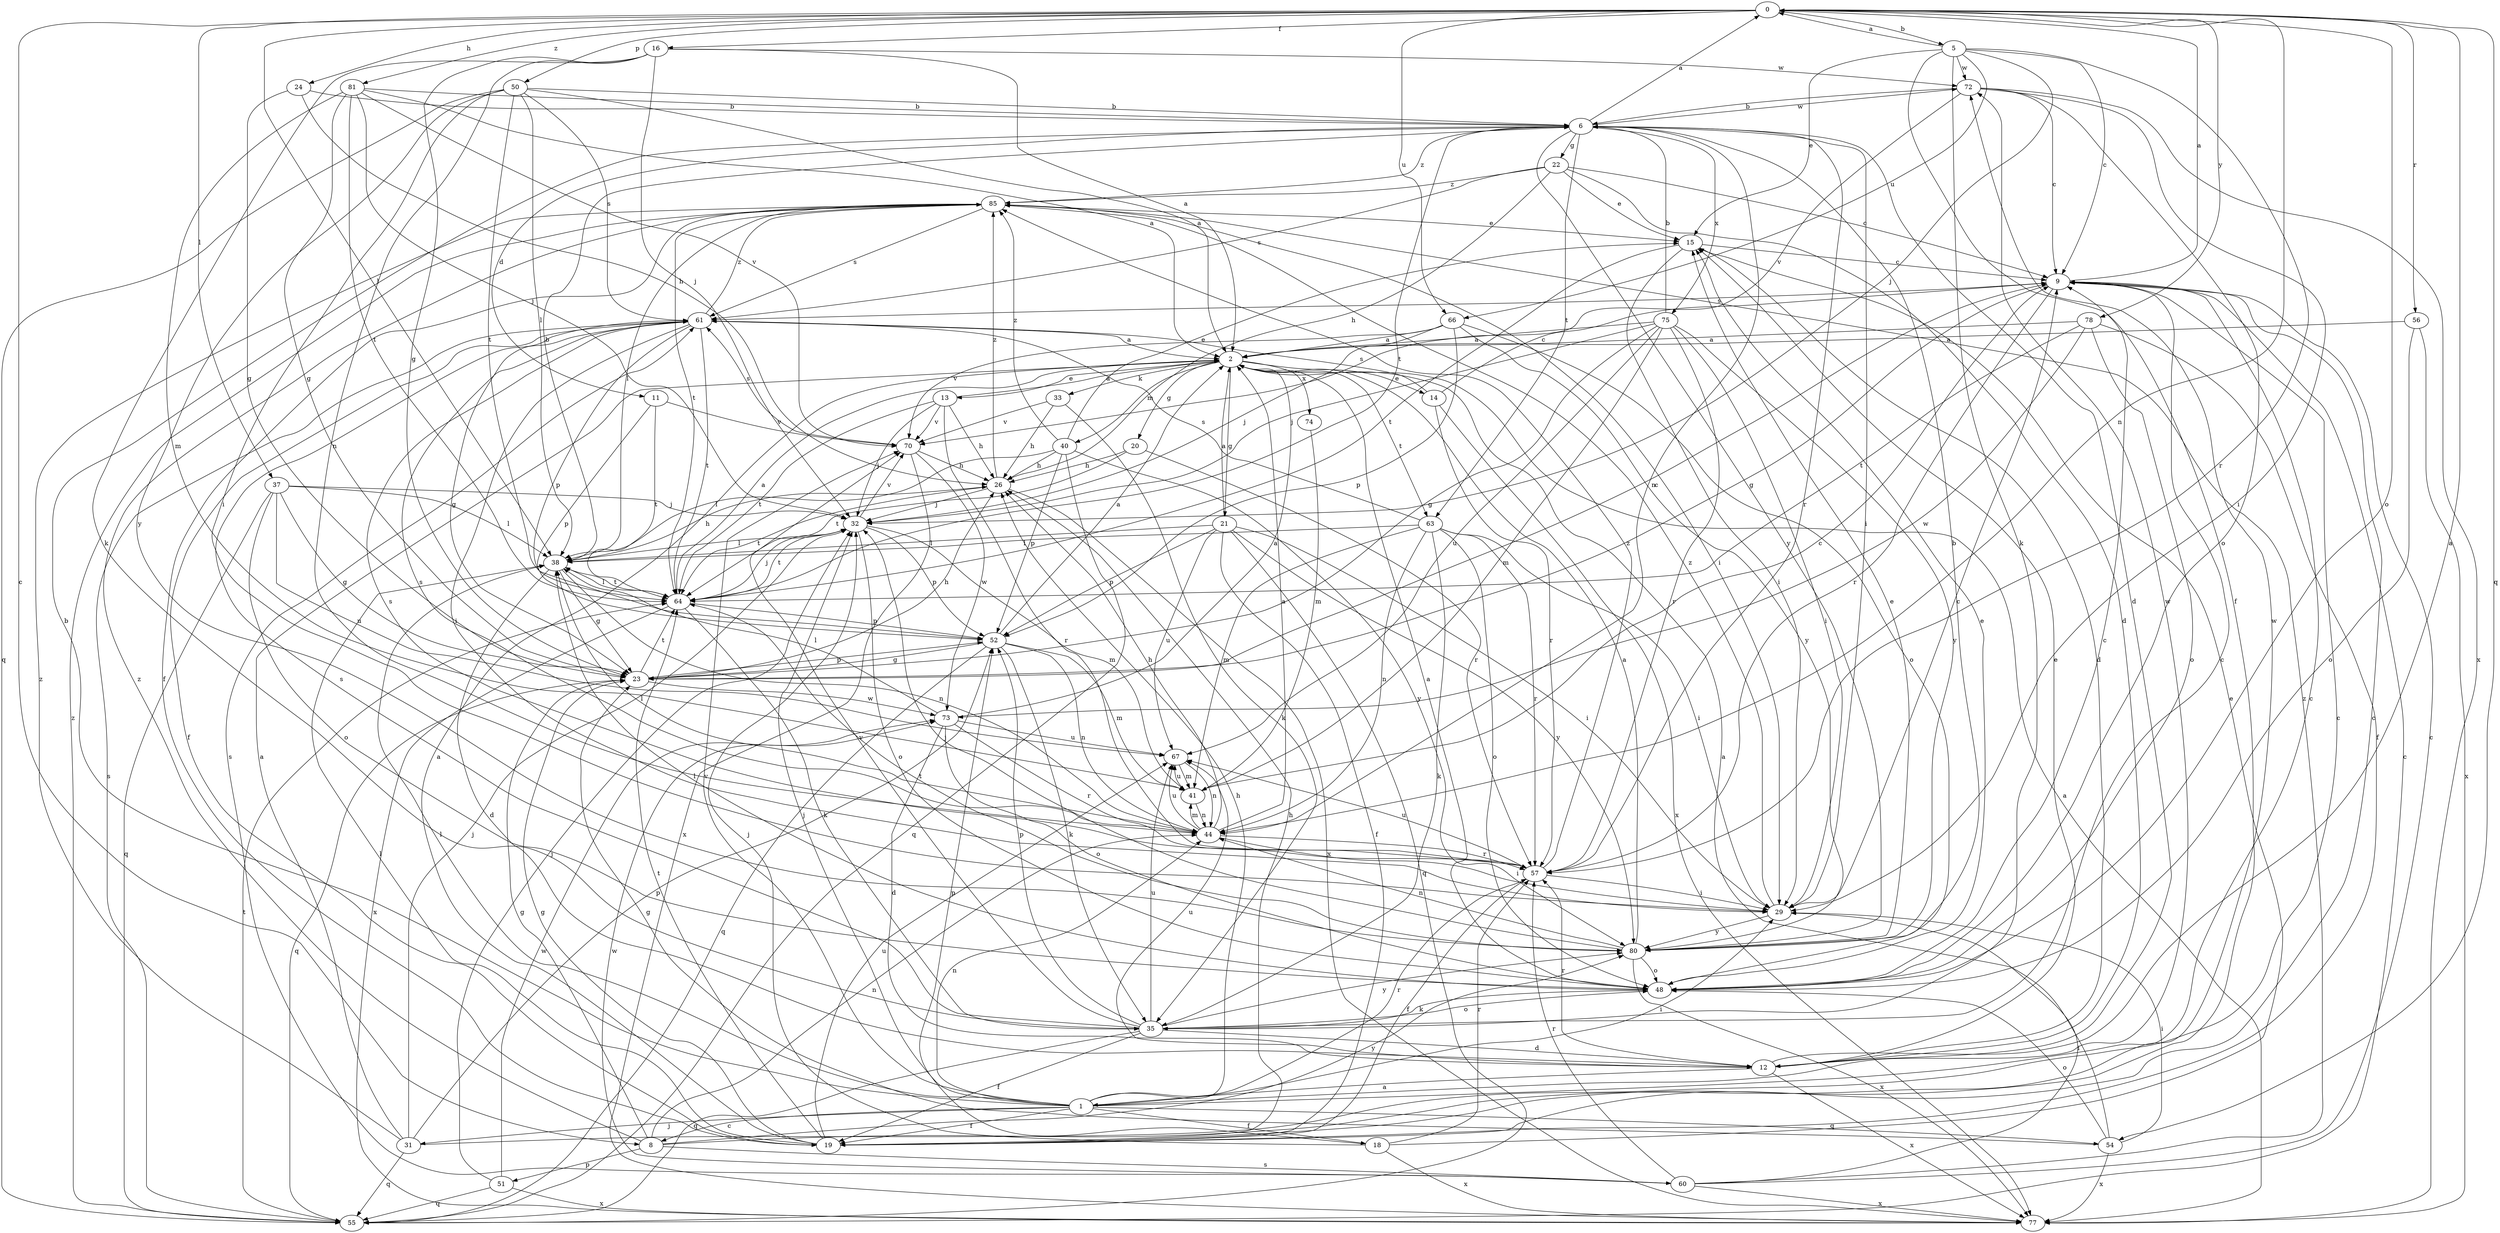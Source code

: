 strict digraph  {
0;
1;
2;
5;
6;
8;
9;
11;
12;
13;
14;
15;
16;
18;
19;
20;
21;
22;
23;
24;
26;
29;
31;
32;
33;
35;
37;
38;
40;
41;
44;
48;
50;
51;
52;
54;
55;
56;
57;
60;
61;
63;
64;
66;
67;
70;
72;
73;
74;
75;
77;
78;
80;
81;
85;
0 -> 5  [label=b];
0 -> 8  [label=c];
0 -> 16  [label=f];
0 -> 24  [label=h];
0 -> 37  [label=l];
0 -> 38  [label=l];
0 -> 44  [label=n];
0 -> 48  [label=o];
0 -> 50  [label=p];
0 -> 54  [label=q];
0 -> 56  [label=r];
0 -> 66  [label=u];
0 -> 78  [label=y];
0 -> 81  [label=z];
1 -> 6  [label=b];
1 -> 8  [label=c];
1 -> 9  [label=c];
1 -> 18  [label=f];
1 -> 19  [label=f];
1 -> 26  [label=h];
1 -> 29  [label=i];
1 -> 31  [label=j];
1 -> 32  [label=j];
1 -> 38  [label=l];
1 -> 44  [label=n];
1 -> 54  [label=q];
1 -> 57  [label=r];
1 -> 70  [label=v];
1 -> 72  [label=w];
2 -> 13  [label=e];
2 -> 14  [label=e];
2 -> 20  [label=g];
2 -> 21  [label=g];
2 -> 33  [label=k];
2 -> 40  [label=m];
2 -> 63  [label=t];
2 -> 74  [label=x];
5 -> 0  [label=a];
5 -> 9  [label=c];
5 -> 15  [label=e];
5 -> 19  [label=f];
5 -> 32  [label=j];
5 -> 35  [label=k];
5 -> 57  [label=r];
5 -> 66  [label=u];
5 -> 72  [label=w];
6 -> 0  [label=a];
6 -> 11  [label=d];
6 -> 12  [label=d];
6 -> 22  [label=g];
6 -> 29  [label=i];
6 -> 44  [label=n];
6 -> 57  [label=r];
6 -> 63  [label=t];
6 -> 64  [label=t];
6 -> 72  [label=w];
6 -> 75  [label=x];
6 -> 80  [label=y];
6 -> 85  [label=z];
8 -> 23  [label=g];
8 -> 44  [label=n];
8 -> 51  [label=p];
8 -> 60  [label=s];
8 -> 72  [label=w];
8 -> 80  [label=y];
8 -> 85  [label=z];
9 -> 0  [label=a];
9 -> 23  [label=g];
9 -> 57  [label=r];
9 -> 61  [label=s];
11 -> 52  [label=p];
11 -> 64  [label=t];
11 -> 70  [label=v];
12 -> 0  [label=a];
12 -> 1  [label=a];
12 -> 15  [label=e];
12 -> 57  [label=r];
12 -> 67  [label=u];
12 -> 77  [label=x];
13 -> 2  [label=a];
13 -> 26  [label=h];
13 -> 32  [label=j];
13 -> 57  [label=r];
13 -> 64  [label=t];
13 -> 70  [label=v];
14 -> 9  [label=c];
14 -> 57  [label=r];
14 -> 61  [label=s];
14 -> 77  [label=x];
15 -> 9  [label=c];
15 -> 12  [label=d];
15 -> 29  [label=i];
15 -> 64  [label=t];
16 -> 2  [label=a];
16 -> 23  [label=g];
16 -> 32  [label=j];
16 -> 35  [label=k];
16 -> 44  [label=n];
16 -> 72  [label=w];
18 -> 15  [label=e];
18 -> 32  [label=j];
18 -> 52  [label=p];
18 -> 57  [label=r];
18 -> 77  [label=x];
19 -> 2  [label=a];
19 -> 9  [label=c];
19 -> 23  [label=g];
19 -> 26  [label=h];
19 -> 38  [label=l];
19 -> 64  [label=t];
19 -> 67  [label=u];
20 -> 26  [label=h];
20 -> 57  [label=r];
20 -> 64  [label=t];
21 -> 2  [label=a];
21 -> 19  [label=f];
21 -> 29  [label=i];
21 -> 38  [label=l];
21 -> 52  [label=p];
21 -> 55  [label=q];
21 -> 67  [label=u];
21 -> 80  [label=y];
22 -> 9  [label=c];
22 -> 12  [label=d];
22 -> 15  [label=e];
22 -> 26  [label=h];
22 -> 61  [label=s];
22 -> 85  [label=z];
23 -> 9  [label=c];
23 -> 26  [label=h];
23 -> 52  [label=p];
23 -> 55  [label=q];
23 -> 64  [label=t];
23 -> 73  [label=w];
24 -> 6  [label=b];
24 -> 23  [label=g];
24 -> 26  [label=h];
26 -> 32  [label=j];
26 -> 64  [label=t];
26 -> 77  [label=x];
26 -> 85  [label=z];
29 -> 9  [label=c];
29 -> 80  [label=y];
29 -> 85  [label=z];
31 -> 2  [label=a];
31 -> 9  [label=c];
31 -> 32  [label=j];
31 -> 52  [label=p];
31 -> 55  [label=q];
31 -> 85  [label=z];
32 -> 38  [label=l];
32 -> 41  [label=m];
32 -> 48  [label=o];
32 -> 52  [label=p];
32 -> 64  [label=t];
32 -> 70  [label=v];
33 -> 26  [label=h];
33 -> 35  [label=k];
33 -> 70  [label=v];
35 -> 9  [label=c];
35 -> 12  [label=d];
35 -> 19  [label=f];
35 -> 48  [label=o];
35 -> 52  [label=p];
35 -> 55  [label=q];
35 -> 61  [label=s];
35 -> 67  [label=u];
35 -> 70  [label=v];
35 -> 80  [label=y];
37 -> 23  [label=g];
37 -> 32  [label=j];
37 -> 38  [label=l];
37 -> 48  [label=o];
37 -> 55  [label=q];
37 -> 67  [label=u];
38 -> 6  [label=b];
38 -> 12  [label=d];
38 -> 23  [label=g];
38 -> 26  [label=h];
38 -> 44  [label=n];
38 -> 64  [label=t];
40 -> 15  [label=e];
40 -> 26  [label=h];
40 -> 38  [label=l];
40 -> 52  [label=p];
40 -> 55  [label=q];
40 -> 80  [label=y];
40 -> 85  [label=z];
41 -> 9  [label=c];
41 -> 44  [label=n];
41 -> 67  [label=u];
44 -> 2  [label=a];
44 -> 26  [label=h];
44 -> 29  [label=i];
44 -> 38  [label=l];
44 -> 41  [label=m];
44 -> 57  [label=r];
44 -> 61  [label=s];
44 -> 67  [label=u];
48 -> 2  [label=a];
48 -> 9  [label=c];
48 -> 15  [label=e];
48 -> 35  [label=k];
48 -> 38  [label=l];
50 -> 2  [label=a];
50 -> 6  [label=b];
50 -> 29  [label=i];
50 -> 38  [label=l];
50 -> 55  [label=q];
50 -> 61  [label=s];
50 -> 64  [label=t];
50 -> 80  [label=y];
51 -> 32  [label=j];
51 -> 55  [label=q];
51 -> 73  [label=w];
51 -> 77  [label=x];
52 -> 2  [label=a];
52 -> 23  [label=g];
52 -> 35  [label=k];
52 -> 41  [label=m];
52 -> 44  [label=n];
52 -> 55  [label=q];
54 -> 2  [label=a];
54 -> 23  [label=g];
54 -> 29  [label=i];
54 -> 48  [label=o];
54 -> 77  [label=x];
55 -> 9  [label=c];
55 -> 61  [label=s];
55 -> 64  [label=t];
55 -> 85  [label=z];
56 -> 2  [label=a];
56 -> 48  [label=o];
56 -> 77  [label=x];
57 -> 19  [label=f];
57 -> 29  [label=i];
57 -> 61  [label=s];
57 -> 67  [label=u];
57 -> 85  [label=z];
60 -> 9  [label=c];
60 -> 29  [label=i];
60 -> 57  [label=r];
60 -> 61  [label=s];
60 -> 73  [label=w];
60 -> 77  [label=x];
60 -> 85  [label=z];
61 -> 2  [label=a];
61 -> 19  [label=f];
61 -> 23  [label=g];
61 -> 29  [label=i];
61 -> 52  [label=p];
61 -> 64  [label=t];
61 -> 85  [label=z];
63 -> 29  [label=i];
63 -> 35  [label=k];
63 -> 38  [label=l];
63 -> 41  [label=m];
63 -> 44  [label=n];
63 -> 48  [label=o];
63 -> 57  [label=r];
63 -> 61  [label=s];
64 -> 2  [label=a];
64 -> 32  [label=j];
64 -> 35  [label=k];
64 -> 38  [label=l];
64 -> 52  [label=p];
64 -> 77  [label=x];
66 -> 2  [label=a];
66 -> 32  [label=j];
66 -> 48  [label=o];
66 -> 52  [label=p];
66 -> 70  [label=v];
66 -> 80  [label=y];
67 -> 41  [label=m];
67 -> 44  [label=n];
70 -> 26  [label=h];
70 -> 61  [label=s];
70 -> 73  [label=w];
70 -> 77  [label=x];
72 -> 6  [label=b];
72 -> 9  [label=c];
72 -> 29  [label=i];
72 -> 48  [label=o];
72 -> 70  [label=v];
72 -> 77  [label=x];
73 -> 2  [label=a];
73 -> 12  [label=d];
73 -> 38  [label=l];
73 -> 48  [label=o];
73 -> 57  [label=r];
73 -> 67  [label=u];
74 -> 41  [label=m];
75 -> 2  [label=a];
75 -> 6  [label=b];
75 -> 23  [label=g];
75 -> 29  [label=i];
75 -> 32  [label=j];
75 -> 41  [label=m];
75 -> 57  [label=r];
75 -> 67  [label=u];
75 -> 80  [label=y];
77 -> 2  [label=a];
78 -> 2  [label=a];
78 -> 19  [label=f];
78 -> 48  [label=o];
78 -> 64  [label=t];
78 -> 73  [label=w];
80 -> 2  [label=a];
80 -> 6  [label=b];
80 -> 15  [label=e];
80 -> 32  [label=j];
80 -> 44  [label=n];
80 -> 48  [label=o];
80 -> 64  [label=t];
80 -> 77  [label=x];
81 -> 2  [label=a];
81 -> 6  [label=b];
81 -> 23  [label=g];
81 -> 32  [label=j];
81 -> 41  [label=m];
81 -> 64  [label=t];
81 -> 70  [label=v];
85 -> 15  [label=e];
85 -> 19  [label=f];
85 -> 29  [label=i];
85 -> 38  [label=l];
85 -> 61  [label=s];
85 -> 64  [label=t];
}
